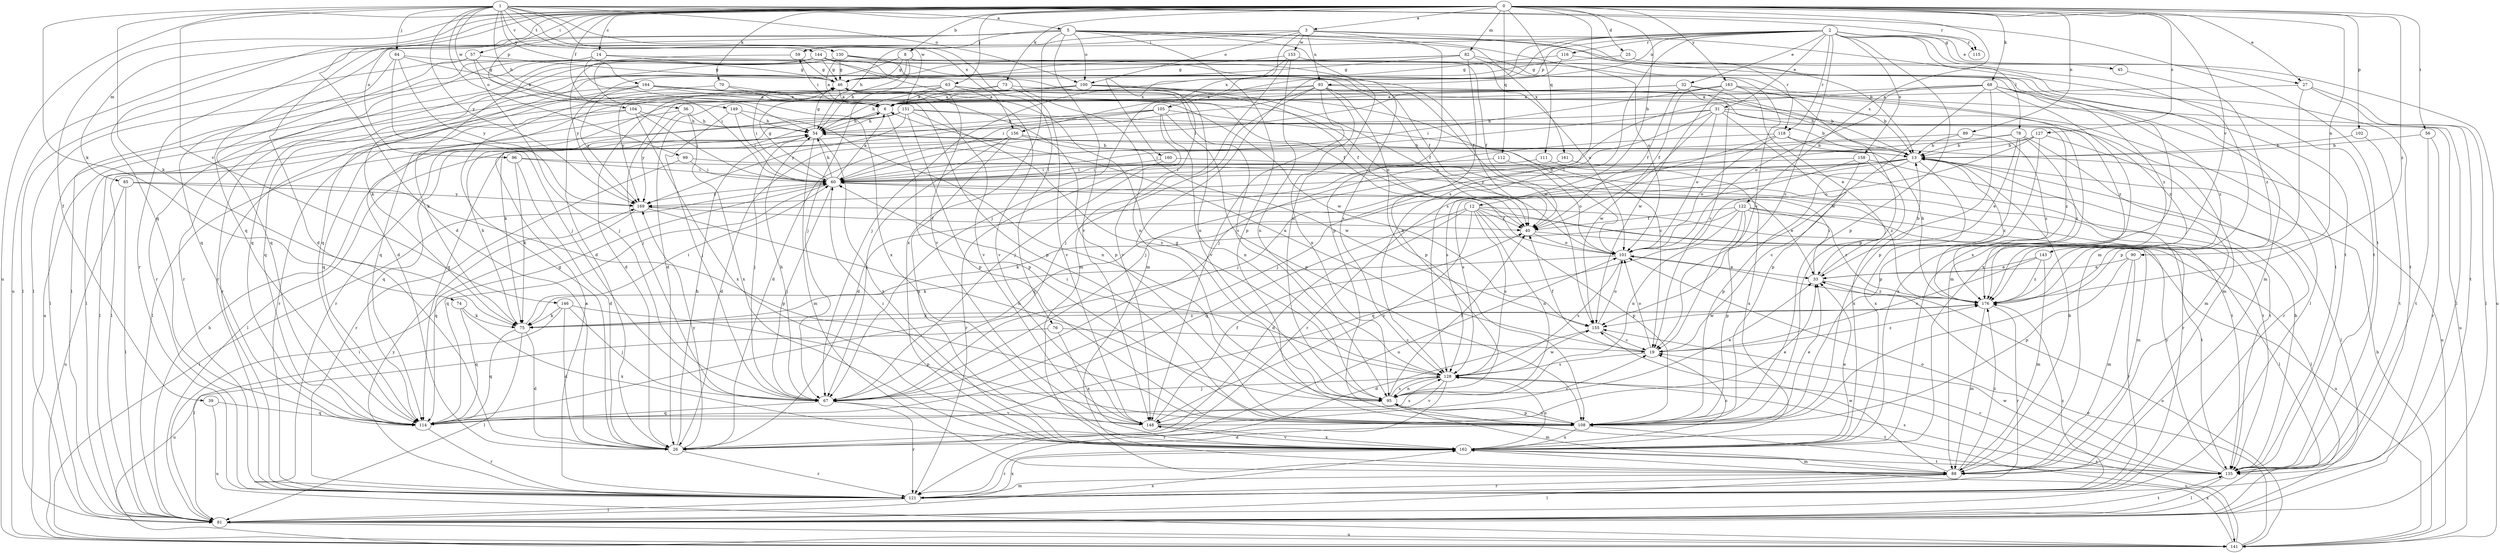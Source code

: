 strict digraph  {
0;
1;
2;
3;
5;
6;
8;
12;
13;
14;
19;
25;
26;
27;
31;
32;
33;
36;
39;
40;
45;
46;
54;
56;
57;
59;
60;
63;
64;
67;
68;
70;
73;
74;
75;
76;
78;
81;
82;
85;
88;
89;
90;
93;
95;
96;
99;
100;
101;
102;
104;
105;
108;
111;
112;
114;
115;
116;
118;
121;
122;
127;
128;
130;
135;
141;
143;
144;
146;
148;
149;
151;
153;
155;
156;
158;
160;
161;
162;
163;
164;
169;
176;
0 -> 3  [label=a];
0 -> 8  [label=b];
0 -> 12  [label=b];
0 -> 14  [label=c];
0 -> 25  [label=d];
0 -> 26  [label=d];
0 -> 27  [label=e];
0 -> 36  [label=f];
0 -> 39  [label=f];
0 -> 56  [label=i];
0 -> 57  [label=i];
0 -> 63  [label=j];
0 -> 68  [label=k];
0 -> 70  [label=k];
0 -> 73  [label=k];
0 -> 82  [label=m];
0 -> 85  [label=m];
0 -> 89  [label=n];
0 -> 90  [label=n];
0 -> 96  [label=o];
0 -> 102  [label=p];
0 -> 104  [label=p];
0 -> 111  [label=q];
0 -> 112  [label=q];
0 -> 114  [label=q];
0 -> 122  [label=s];
0 -> 127  [label=s];
0 -> 128  [label=s];
0 -> 141  [label=u];
0 -> 143  [label=v];
0 -> 163  [label=y];
0 -> 176  [label=z];
1 -> 5  [label=a];
1 -> 54  [label=h];
1 -> 64  [label=j];
1 -> 74  [label=k];
1 -> 75  [label=k];
1 -> 76  [label=l];
1 -> 99  [label=o];
1 -> 100  [label=o];
1 -> 115  [label=r];
1 -> 130  [label=t];
1 -> 135  [label=t];
1 -> 144  [label=v];
1 -> 146  [label=v];
1 -> 149  [label=w];
1 -> 151  [label=w];
1 -> 156  [label=x];
1 -> 164  [label=y];
1 -> 169  [label=y];
2 -> 19  [label=c];
2 -> 27  [label=e];
2 -> 31  [label=e];
2 -> 32  [label=e];
2 -> 45  [label=g];
2 -> 54  [label=h];
2 -> 67  [label=j];
2 -> 78  [label=l];
2 -> 88  [label=m];
2 -> 93  [label=n];
2 -> 105  [label=p];
2 -> 108  [label=p];
2 -> 115  [label=r];
2 -> 116  [label=r];
2 -> 118  [label=r];
2 -> 128  [label=s];
2 -> 156  [label=x];
2 -> 158  [label=x];
3 -> 59  [label=i];
3 -> 93  [label=n];
3 -> 100  [label=o];
3 -> 108  [label=p];
3 -> 114  [label=q];
3 -> 118  [label=r];
3 -> 135  [label=t];
3 -> 153  [label=w];
3 -> 160  [label=x];
5 -> 13  [label=b];
5 -> 26  [label=d];
5 -> 59  [label=i];
5 -> 95  [label=n];
5 -> 100  [label=o];
5 -> 101  [label=o];
5 -> 108  [label=p];
5 -> 121  [label=r];
5 -> 135  [label=t];
5 -> 141  [label=u];
5 -> 148  [label=v];
5 -> 161  [label=x];
5 -> 162  [label=x];
6 -> 54  [label=h];
6 -> 59  [label=i];
6 -> 81  [label=l];
6 -> 108  [label=p];
8 -> 40  [label=f];
8 -> 46  [label=g];
8 -> 54  [label=h];
8 -> 67  [label=j];
8 -> 75  [label=k];
8 -> 101  [label=o];
12 -> 26  [label=d];
12 -> 40  [label=f];
12 -> 81  [label=l];
12 -> 88  [label=m];
12 -> 95  [label=n];
12 -> 108  [label=p];
12 -> 114  [label=q];
12 -> 128  [label=s];
12 -> 148  [label=v];
13 -> 60  [label=i];
13 -> 81  [label=l];
13 -> 108  [label=p];
13 -> 114  [label=q];
13 -> 121  [label=r];
13 -> 162  [label=x];
13 -> 169  [label=y];
13 -> 176  [label=z];
14 -> 46  [label=g];
14 -> 81  [label=l];
14 -> 121  [label=r];
14 -> 155  [label=w];
14 -> 162  [label=x];
19 -> 6  [label=a];
19 -> 40  [label=f];
19 -> 101  [label=o];
19 -> 128  [label=s];
19 -> 176  [label=z];
25 -> 46  [label=g];
25 -> 135  [label=t];
26 -> 46  [label=g];
26 -> 54  [label=h];
26 -> 101  [label=o];
26 -> 121  [label=r];
26 -> 169  [label=y];
27 -> 6  [label=a];
27 -> 81  [label=l];
27 -> 108  [label=p];
27 -> 135  [label=t];
31 -> 26  [label=d];
31 -> 54  [label=h];
31 -> 67  [label=j];
31 -> 88  [label=m];
31 -> 101  [label=o];
31 -> 108  [label=p];
31 -> 141  [label=u];
31 -> 155  [label=w];
32 -> 6  [label=a];
32 -> 13  [label=b];
32 -> 19  [label=c];
32 -> 40  [label=f];
32 -> 60  [label=i];
32 -> 75  [label=k];
32 -> 88  [label=m];
33 -> 13  [label=b];
33 -> 60  [label=i];
33 -> 176  [label=z];
36 -> 54  [label=h];
36 -> 114  [label=q];
36 -> 162  [label=x];
36 -> 169  [label=y];
39 -> 114  [label=q];
39 -> 141  [label=u];
40 -> 101  [label=o];
40 -> 141  [label=u];
45 -> 176  [label=z];
46 -> 6  [label=a];
46 -> 60  [label=i];
46 -> 108  [label=p];
46 -> 128  [label=s];
46 -> 148  [label=v];
46 -> 169  [label=y];
54 -> 13  [label=b];
54 -> 46  [label=g];
54 -> 67  [label=j];
54 -> 88  [label=m];
54 -> 114  [label=q];
54 -> 162  [label=x];
56 -> 13  [label=b];
56 -> 121  [label=r];
56 -> 135  [label=t];
57 -> 6  [label=a];
57 -> 46  [label=g];
57 -> 67  [label=j];
57 -> 81  [label=l];
57 -> 114  [label=q];
59 -> 46  [label=g];
59 -> 169  [label=y];
60 -> 6  [label=a];
60 -> 33  [label=e];
60 -> 46  [label=g];
60 -> 54  [label=h];
60 -> 67  [label=j];
60 -> 114  [label=q];
60 -> 169  [label=y];
63 -> 6  [label=a];
63 -> 26  [label=d];
63 -> 54  [label=h];
63 -> 101  [label=o];
63 -> 141  [label=u];
63 -> 148  [label=v];
63 -> 176  [label=z];
64 -> 40  [label=f];
64 -> 46  [label=g];
64 -> 67  [label=j];
64 -> 114  [label=q];
64 -> 169  [label=y];
67 -> 54  [label=h];
67 -> 114  [label=q];
67 -> 121  [label=r];
67 -> 148  [label=v];
68 -> 6  [label=a];
68 -> 67  [label=j];
68 -> 88  [label=m];
68 -> 101  [label=o];
68 -> 108  [label=p];
68 -> 155  [label=w];
68 -> 162  [label=x];
68 -> 176  [label=z];
70 -> 6  [label=a];
70 -> 40  [label=f];
70 -> 121  [label=r];
73 -> 6  [label=a];
73 -> 114  [label=q];
73 -> 148  [label=v];
73 -> 176  [label=z];
74 -> 75  [label=k];
74 -> 114  [label=q];
74 -> 162  [label=x];
75 -> 26  [label=d];
75 -> 54  [label=h];
75 -> 60  [label=i];
75 -> 81  [label=l];
75 -> 114  [label=q];
75 -> 176  [label=z];
76 -> 19  [label=c];
76 -> 141  [label=u];
76 -> 162  [label=x];
78 -> 13  [label=b];
78 -> 33  [label=e];
78 -> 67  [label=j];
78 -> 88  [label=m];
78 -> 108  [label=p];
78 -> 176  [label=z];
81 -> 54  [label=h];
81 -> 60  [label=i];
81 -> 135  [label=t];
81 -> 141  [label=u];
81 -> 162  [label=x];
82 -> 19  [label=c];
82 -> 26  [label=d];
82 -> 46  [label=g];
82 -> 95  [label=n];
82 -> 108  [label=p];
82 -> 114  [label=q];
85 -> 81  [label=l];
85 -> 108  [label=p];
85 -> 141  [label=u];
85 -> 169  [label=y];
88 -> 13  [label=b];
88 -> 81  [label=l];
88 -> 121  [label=r];
88 -> 155  [label=w];
88 -> 176  [label=z];
89 -> 13  [label=b];
89 -> 60  [label=i];
89 -> 176  [label=z];
90 -> 33  [label=e];
90 -> 88  [label=m];
90 -> 108  [label=p];
90 -> 121  [label=r];
93 -> 6  [label=a];
93 -> 26  [label=d];
93 -> 40  [label=f];
93 -> 60  [label=i];
93 -> 67  [label=j];
93 -> 81  [label=l];
93 -> 95  [label=n];
93 -> 108  [label=p];
93 -> 148  [label=v];
95 -> 33  [label=e];
95 -> 40  [label=f];
95 -> 46  [label=g];
95 -> 88  [label=m];
95 -> 108  [label=p];
95 -> 128  [label=s];
95 -> 135  [label=t];
96 -> 26  [label=d];
96 -> 60  [label=i];
96 -> 75  [label=k];
96 -> 176  [label=z];
99 -> 60  [label=i];
99 -> 121  [label=r];
99 -> 135  [label=t];
100 -> 6  [label=a];
100 -> 13  [label=b];
100 -> 40  [label=f];
100 -> 67  [label=j];
100 -> 81  [label=l];
100 -> 101  [label=o];
100 -> 148  [label=v];
101 -> 33  [label=e];
101 -> 75  [label=k];
101 -> 128  [label=s];
102 -> 13  [label=b];
102 -> 135  [label=t];
104 -> 54  [label=h];
104 -> 60  [label=i];
104 -> 81  [label=l];
104 -> 121  [label=r];
104 -> 162  [label=x];
105 -> 19  [label=c];
105 -> 54  [label=h];
105 -> 67  [label=j];
105 -> 75  [label=k];
105 -> 95  [label=n];
105 -> 108  [label=p];
105 -> 114  [label=q];
108 -> 26  [label=d];
108 -> 33  [label=e];
108 -> 95  [label=n];
108 -> 141  [label=u];
108 -> 162  [label=x];
111 -> 60  [label=i];
111 -> 162  [label=x];
112 -> 60  [label=i];
112 -> 101  [label=o];
114 -> 121  [label=r];
114 -> 128  [label=s];
116 -> 46  [label=g];
116 -> 88  [label=m];
116 -> 162  [label=x];
118 -> 13  [label=b];
118 -> 26  [label=d];
118 -> 101  [label=o];
118 -> 128  [label=s];
118 -> 141  [label=u];
121 -> 6  [label=a];
121 -> 81  [label=l];
121 -> 88  [label=m];
121 -> 162  [label=x];
121 -> 169  [label=y];
121 -> 176  [label=z];
122 -> 40  [label=f];
122 -> 75  [label=k];
122 -> 81  [label=l];
122 -> 95  [label=n];
122 -> 108  [label=p];
122 -> 114  [label=q];
122 -> 135  [label=t];
122 -> 176  [label=z];
127 -> 13  [label=b];
127 -> 67  [label=j];
127 -> 101  [label=o];
127 -> 121  [label=r];
127 -> 162  [label=x];
128 -> 60  [label=i];
128 -> 67  [label=j];
128 -> 95  [label=n];
128 -> 121  [label=r];
128 -> 148  [label=v];
128 -> 155  [label=w];
130 -> 6  [label=a];
130 -> 46  [label=g];
130 -> 95  [label=n];
130 -> 114  [label=q];
130 -> 121  [label=r];
130 -> 128  [label=s];
130 -> 135  [label=t];
135 -> 13  [label=b];
135 -> 19  [label=c];
135 -> 81  [label=l];
135 -> 101  [label=o];
135 -> 128  [label=s];
135 -> 155  [label=w];
135 -> 169  [label=y];
141 -> 13  [label=b];
141 -> 33  [label=e];
141 -> 60  [label=i];
141 -> 101  [label=o];
141 -> 128  [label=s];
141 -> 162  [label=x];
143 -> 19  [label=c];
143 -> 33  [label=e];
143 -> 88  [label=m];
143 -> 176  [label=z];
144 -> 26  [label=d];
144 -> 40  [label=f];
144 -> 46  [label=g];
144 -> 60  [label=i];
144 -> 81  [label=l];
144 -> 95  [label=n];
144 -> 121  [label=r];
144 -> 148  [label=v];
144 -> 176  [label=z];
146 -> 26  [label=d];
146 -> 67  [label=j];
146 -> 75  [label=k];
146 -> 81  [label=l];
146 -> 108  [label=p];
148 -> 19  [label=c];
148 -> 33  [label=e];
148 -> 40  [label=f];
148 -> 60  [label=i];
148 -> 162  [label=x];
149 -> 54  [label=h];
149 -> 60  [label=i];
149 -> 67  [label=j];
149 -> 95  [label=n];
151 -> 13  [label=b];
151 -> 54  [label=h];
151 -> 81  [label=l];
151 -> 108  [label=p];
151 -> 121  [label=r];
151 -> 128  [label=s];
151 -> 169  [label=y];
151 -> 176  [label=z];
153 -> 46  [label=g];
153 -> 67  [label=j];
153 -> 88  [label=m];
153 -> 95  [label=n];
153 -> 141  [label=u];
155 -> 19  [label=c];
155 -> 26  [label=d];
155 -> 101  [label=o];
156 -> 13  [label=b];
156 -> 26  [label=d];
156 -> 67  [label=j];
156 -> 81  [label=l];
156 -> 155  [label=w];
156 -> 162  [label=x];
158 -> 19  [label=c];
158 -> 60  [label=i];
158 -> 121  [label=r];
158 -> 128  [label=s];
158 -> 162  [label=x];
160 -> 60  [label=i];
160 -> 121  [label=r];
160 -> 135  [label=t];
161 -> 60  [label=i];
161 -> 135  [label=t];
162 -> 19  [label=c];
162 -> 33  [label=e];
162 -> 88  [label=m];
162 -> 121  [label=r];
162 -> 128  [label=s];
162 -> 135  [label=t];
162 -> 148  [label=v];
163 -> 6  [label=a];
163 -> 13  [label=b];
163 -> 33  [label=e];
163 -> 40  [label=f];
163 -> 60  [label=i];
163 -> 81  [label=l];
163 -> 155  [label=w];
164 -> 6  [label=a];
164 -> 81  [label=l];
164 -> 101  [label=o];
164 -> 108  [label=p];
164 -> 114  [label=q];
164 -> 155  [label=w];
164 -> 169  [label=y];
169 -> 40  [label=f];
169 -> 95  [label=n];
169 -> 114  [label=q];
176 -> 54  [label=h];
176 -> 75  [label=k];
176 -> 88  [label=m];
176 -> 121  [label=r];
176 -> 155  [label=w];
}
